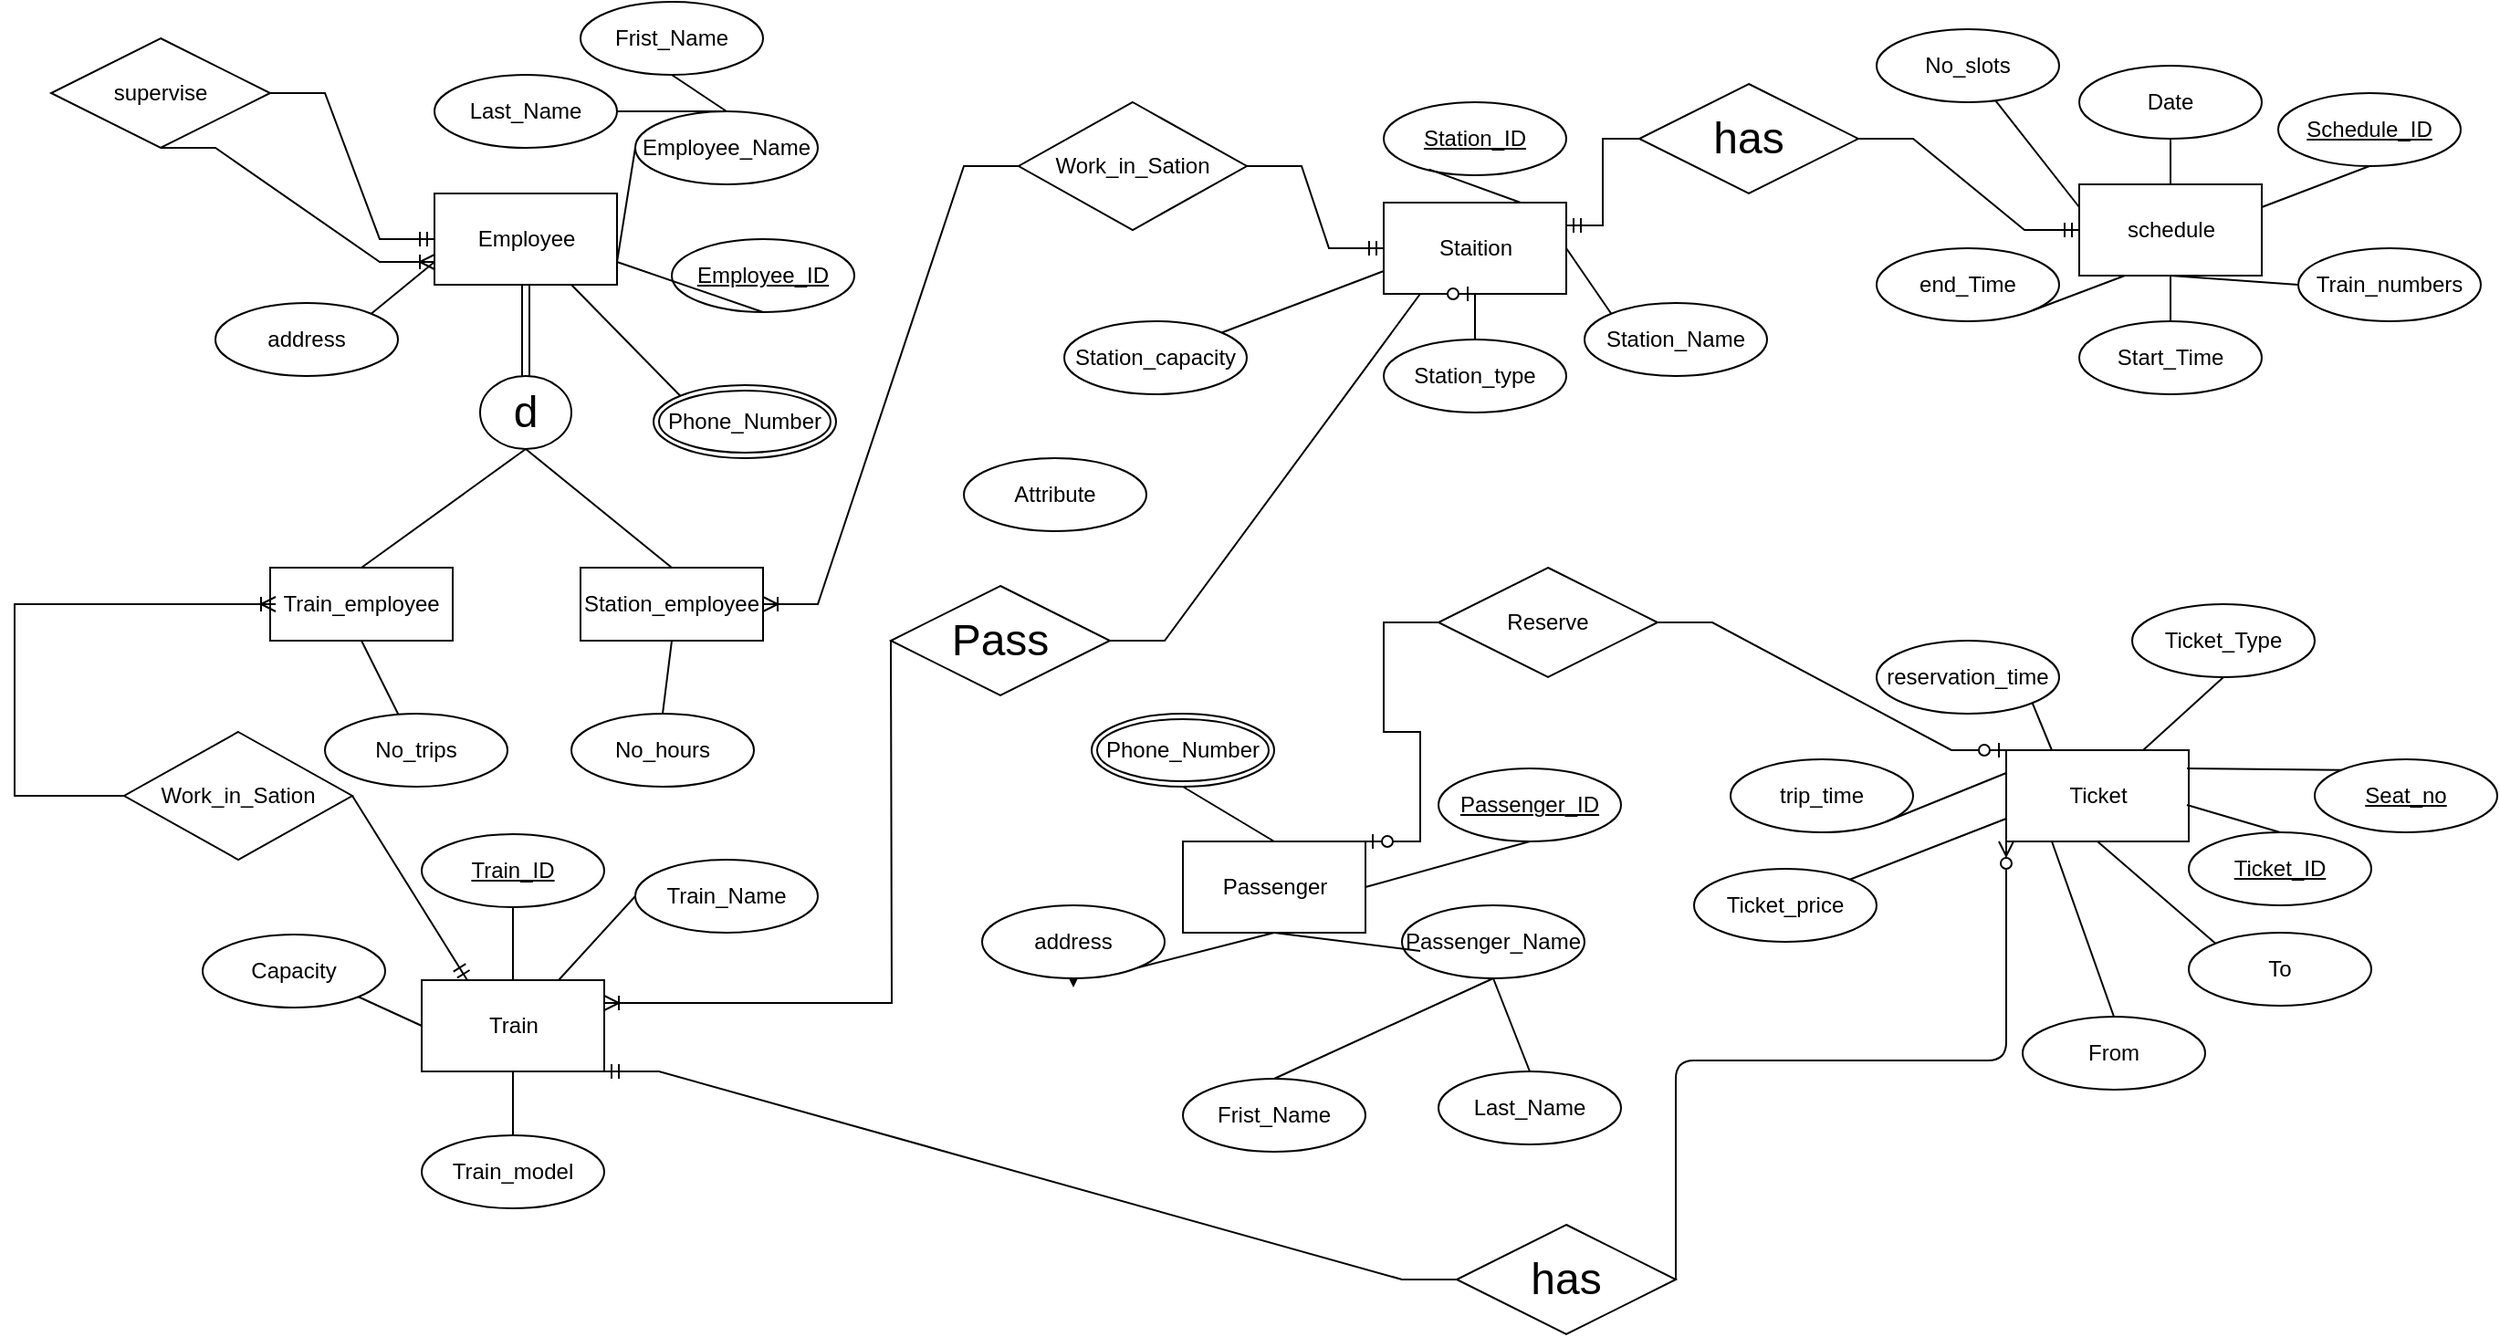 <mxfile version="20.7.4" type="device"><diagram id="R2lEEEUBdFMjLlhIrx00" name="Page-1"><mxGraphModel dx="2135" dy="684" grid="1" gridSize="10" guides="1" tooltips="1" connect="1" arrows="1" fold="1" page="1" pageScale="1" pageWidth="900" pageHeight="1600" math="0" shadow="0" extFonts="Permanent Marker^https://fonts.googleapis.com/css?family=Permanent+Marker"><root><mxCell id="0"/><mxCell id="1" parent="0"/><mxCell id="y26DEYR2y7Iw1tQtxi36-3" value="Passenger" style="html=1;dashed=0;whitespace=wrap;" parent="1" vertex="1"><mxGeometry x="590" y="470" width="100" height="50" as="geometry"/></mxCell><mxCell id="y26DEYR2y7Iw1tQtxi36-13" value="&lt;span style=&quot;&quot;&gt;Passenger&lt;/span&gt;_ID" style="ellipse;whiteSpace=wrap;html=1;align=center;fontStyle=4;" parent="1" vertex="1"><mxGeometry x="730" y="430" width="100" height="40" as="geometry"/></mxCell><mxCell id="y26DEYR2y7Iw1tQtxi36-34" value="Last_Name" style="ellipse;whiteSpace=wrap;html=1;align=center;" parent="1" vertex="1"><mxGeometry x="730" y="596" width="100" height="40" as="geometry"/></mxCell><mxCell id="y26DEYR2y7Iw1tQtxi36-35" value="Frist_Name" style="ellipse;whiteSpace=wrap;html=1;align=center;" parent="1" vertex="1"><mxGeometry x="590" y="600" width="100" height="40" as="geometry"/></mxCell><mxCell id="y26DEYR2y7Iw1tQtxi36-211" style="edgeStyle=none;rounded=0;orthogonalLoop=1;jettySize=auto;html=1;fontSize=24;elbow=vertical;" parent="1" source="y26DEYR2y7Iw1tQtxi36-36" edge="1"><mxGeometry relative="1" as="geometry"><mxPoint x="530" y="550" as="targetPoint"/></mxGeometry></mxCell><mxCell id="y26DEYR2y7Iw1tQtxi36-36" value="address" style="ellipse;whiteSpace=wrap;html=1;align=center;" parent="1" vertex="1"><mxGeometry x="480" y="505" width="100" height="40" as="geometry"/></mxCell><mxCell id="y26DEYR2y7Iw1tQtxi36-37" value="&lt;span style=&quot;&quot;&gt;Passenger&lt;/span&gt;_Name" style="ellipse;whiteSpace=wrap;html=1;align=center;" parent="1" vertex="1"><mxGeometry x="710" y="505" width="100" height="40" as="geometry"/></mxCell><mxCell id="y26DEYR2y7Iw1tQtxi36-42" value="Phone_Number" style="ellipse;shape=doubleEllipse;margin=3;whiteSpace=wrap;html=1;align=center;" parent="1" vertex="1"><mxGeometry x="540" y="400" width="100" height="40" as="geometry"/></mxCell><mxCell id="y26DEYR2y7Iw1tQtxi36-43" value="Staition" style="html=1;dashed=0;whitespace=wrap;" parent="1" vertex="1"><mxGeometry x="700" y="120" width="100" height="50" as="geometry"/></mxCell><mxCell id="y26DEYR2y7Iw1tQtxi36-44" value="Station_ID" style="ellipse;whiteSpace=wrap;html=1;align=center;fontStyle=4;" parent="1" vertex="1"><mxGeometry x="700" y="65" width="100" height="40" as="geometry"/></mxCell><mxCell id="y26DEYR2y7Iw1tQtxi36-46" value="Station_type" style="ellipse;whiteSpace=wrap;html=1;align=center;" parent="1" vertex="1"><mxGeometry x="700" y="195" width="100" height="40" as="geometry"/></mxCell><mxCell id="y26DEYR2y7Iw1tQtxi36-47" value="Station_capacity" style="ellipse;whiteSpace=wrap;html=1;align=center;" parent="1" vertex="1"><mxGeometry x="525" y="185" width="100" height="40" as="geometry"/></mxCell><mxCell id="y26DEYR2y7Iw1tQtxi36-48" value="Station_Name" style="ellipse;whiteSpace=wrap;html=1;align=center;" parent="1" vertex="1"><mxGeometry x="810" y="175" width="100" height="40" as="geometry"/></mxCell><mxCell id="y26DEYR2y7Iw1tQtxi36-185" style="edgeStyle=orthogonalEdgeStyle;shape=link;curved=1;rounded=0;orthogonalLoop=1;jettySize=auto;html=1;exitX=0.5;exitY=1;exitDx=0;exitDy=0;fontSize=24;" parent="1" source="y26DEYR2y7Iw1tQtxi36-58" target="y26DEYR2y7Iw1tQtxi36-167" edge="1"><mxGeometry relative="1" as="geometry"/></mxCell><mxCell id="y26DEYR2y7Iw1tQtxi36-58" value="Employee" style="html=1;dashed=0;whitespace=wrap;" parent="1" vertex="1"><mxGeometry x="180" y="115" width="100" height="50" as="geometry"/></mxCell><mxCell id="y26DEYR2y7Iw1tQtxi36-59" value="&lt;span style=&quot;&quot;&gt;Employee&lt;/span&gt;_ID" style="ellipse;whiteSpace=wrap;html=1;align=center;fontStyle=4;" parent="1" vertex="1"><mxGeometry x="310" y="140" width="100" height="40" as="geometry"/></mxCell><mxCell id="y26DEYR2y7Iw1tQtxi36-60" value="Last_Name" style="ellipse;whiteSpace=wrap;html=1;align=center;" parent="1" vertex="1"><mxGeometry x="180" y="50" width="100" height="40" as="geometry"/></mxCell><mxCell id="y26DEYR2y7Iw1tQtxi36-61" value="Frist_Name" style="ellipse;whiteSpace=wrap;html=1;align=center;" parent="1" vertex="1"><mxGeometry x="260" y="10" width="100" height="40" as="geometry"/></mxCell><mxCell id="y26DEYR2y7Iw1tQtxi36-62" value="address" style="ellipse;whiteSpace=wrap;html=1;align=center;" parent="1" vertex="1"><mxGeometry x="60" y="175" width="100" height="40" as="geometry"/></mxCell><mxCell id="y26DEYR2y7Iw1tQtxi36-63" value="&lt;span style=&quot;&quot;&gt;Employee&lt;/span&gt;_Name" style="ellipse;whiteSpace=wrap;html=1;align=center;" parent="1" vertex="1"><mxGeometry x="290" y="70" width="100" height="40" as="geometry"/></mxCell><mxCell id="y26DEYR2y7Iw1tQtxi36-64" value="Phone_Number" style="ellipse;shape=doubleEllipse;margin=3;whiteSpace=wrap;html=1;align=center;" parent="1" vertex="1"><mxGeometry x="300" y="220" width="100" height="40" as="geometry"/></mxCell><mxCell id="y26DEYR2y7Iw1tQtxi36-66" value="Train" style="html=1;dashed=0;whitespace=wrap;" parent="1" vertex="1"><mxGeometry x="173" y="546" width="100" height="50" as="geometry"/></mxCell><mxCell id="y26DEYR2y7Iw1tQtxi36-67" value="&lt;span style=&quot;&quot;&gt;Train&lt;/span&gt;_ID" style="ellipse;whiteSpace=wrap;html=1;align=center;fontStyle=4;" parent="1" vertex="1"><mxGeometry x="173" y="466" width="100" height="40" as="geometry"/></mxCell><mxCell id="y26DEYR2y7Iw1tQtxi36-69" value="&lt;span style=&quot;&quot;&gt;Train_model&lt;/span&gt;" style="ellipse;whiteSpace=wrap;html=1;align=center;" parent="1" vertex="1"><mxGeometry x="173" y="631" width="100" height="40" as="geometry"/></mxCell><mxCell id="y26DEYR2y7Iw1tQtxi36-70" value="Capacity" style="ellipse;whiteSpace=wrap;html=1;align=center;" parent="1" vertex="1"><mxGeometry x="53" y="521" width="100" height="40" as="geometry"/></mxCell><mxCell id="y26DEYR2y7Iw1tQtxi36-71" value="&lt;span style=&quot;&quot;&gt;Train&lt;/span&gt;_Name" style="ellipse;whiteSpace=wrap;html=1;align=center;" parent="1" vertex="1"><mxGeometry x="290" y="480" width="100" height="40" as="geometry"/></mxCell><mxCell id="y26DEYR2y7Iw1tQtxi36-80" value="schedule" style="html=1;dashed=0;whitespace=wrap;" parent="1" vertex="1"><mxGeometry x="1081" y="110" width="100" height="50" as="geometry"/></mxCell><mxCell id="y26DEYR2y7Iw1tQtxi36-81" value="Schedule_ID" style="ellipse;whiteSpace=wrap;html=1;align=center;fontStyle=4;" parent="1" vertex="1"><mxGeometry x="1190" y="60" width="100" height="40" as="geometry"/></mxCell><mxCell id="y26DEYR2y7Iw1tQtxi36-82" value="No_slots" style="ellipse;whiteSpace=wrap;html=1;align=center;" parent="1" vertex="1"><mxGeometry x="970" y="25" width="100" height="40" as="geometry"/></mxCell><mxCell id="y26DEYR2y7Iw1tQtxi36-83" value="Start_Time" style="ellipse;whiteSpace=wrap;html=1;align=center;" parent="1" vertex="1"><mxGeometry x="1081" y="185" width="100" height="40" as="geometry"/></mxCell><mxCell id="y26DEYR2y7Iw1tQtxi36-84" value="end_Time" style="ellipse;whiteSpace=wrap;html=1;align=center;" parent="1" vertex="1"><mxGeometry x="970" y="145" width="100" height="40" as="geometry"/></mxCell><mxCell id="y26DEYR2y7Iw1tQtxi36-85" value="Train_numbers" style="ellipse;whiteSpace=wrap;html=1;align=center;" parent="1" vertex="1"><mxGeometry x="1201" y="145" width="100" height="40" as="geometry"/></mxCell><mxCell id="y26DEYR2y7Iw1tQtxi36-88" value="Date" style="ellipse;whiteSpace=wrap;html=1;align=center;" parent="1" vertex="1"><mxGeometry x="1081" y="45" width="100" height="40" as="geometry"/></mxCell><mxCell id="y26DEYR2y7Iw1tQtxi36-89" value="Ticket" style="html=1;dashed=0;whitespace=wrap;" parent="1" vertex="1"><mxGeometry x="1041" y="420" width="100" height="50" as="geometry"/></mxCell><mxCell id="y26DEYR2y7Iw1tQtxi36-90" value="&lt;span style=&quot;&quot;&gt;Ticket&lt;/span&gt;_ID" style="ellipse;whiteSpace=wrap;html=1;align=center;fontStyle=4;" parent="1" vertex="1"><mxGeometry x="1141" y="465" width="100" height="40" as="geometry"/></mxCell><mxCell id="y26DEYR2y7Iw1tQtxi36-91" value="&lt;span style=&quot;&quot;&gt;reservation_time&lt;/span&gt;" style="ellipse;whiteSpace=wrap;html=1;align=center;" parent="1" vertex="1"><mxGeometry x="970" y="360" width="100" height="40" as="geometry"/></mxCell><mxCell id="y26DEYR2y7Iw1tQtxi36-92" value="&lt;span style=&quot;&quot;&gt;From&lt;/span&gt;" style="ellipse;whiteSpace=wrap;html=1;align=center;" parent="1" vertex="1"><mxGeometry x="1050" y="566" width="100" height="40" as="geometry"/></mxCell><mxCell id="y26DEYR2y7Iw1tQtxi36-93" value="&lt;span style=&quot;&quot;&gt;Ticket_price&lt;/span&gt;" style="ellipse;whiteSpace=wrap;html=1;align=center;" parent="1" vertex="1"><mxGeometry x="870" y="485" width="100" height="40" as="geometry"/></mxCell><mxCell id="y26DEYR2y7Iw1tQtxi36-94" value="To" style="ellipse;whiteSpace=wrap;html=1;align=center;" parent="1" vertex="1"><mxGeometry x="1141" y="520" width="100" height="40" as="geometry"/></mxCell><mxCell id="y26DEYR2y7Iw1tQtxi36-95" value="&lt;span style=&quot;&quot;&gt;Ticket_Type&lt;/span&gt;" style="ellipse;whiteSpace=wrap;html=1;align=center;" parent="1" vertex="1"><mxGeometry x="1110" y="340" width="100" height="40" as="geometry"/></mxCell><mxCell id="y26DEYR2y7Iw1tQtxi36-97" value="Reserve" style="shape=rhombus;perimeter=rhombusPerimeter;whiteSpace=wrap;html=1;align=center;" parent="1" vertex="1"><mxGeometry x="730" y="320" width="120" height="60" as="geometry"/></mxCell><mxCell id="y26DEYR2y7Iw1tQtxi36-98" value="Work_in_Sation" style="shape=rhombus;perimeter=rhombusPerimeter;whiteSpace=wrap;html=1;align=center;" parent="1" vertex="1"><mxGeometry x="500" y="65" width="125" height="70" as="geometry"/></mxCell><mxCell id="y26DEYR2y7Iw1tQtxi36-100" value="Station_employee" style="whiteSpace=wrap;html=1;align=center;" parent="1" vertex="1"><mxGeometry x="260" y="320" width="100" height="40" as="geometry"/></mxCell><mxCell id="y26DEYR2y7Iw1tQtxi36-102" value="Train_employee" style="whiteSpace=wrap;html=1;align=center;" parent="1" vertex="1"><mxGeometry x="90" y="320" width="100" height="40" as="geometry"/></mxCell><mxCell id="y26DEYR2y7Iw1tQtxi36-104" value="supervise" style="shape=rhombus;perimeter=rhombusPerimeter;whiteSpace=wrap;html=1;align=center;" parent="1" vertex="1"><mxGeometry x="-30" y="30" width="120" height="60" as="geometry"/></mxCell><mxCell id="y26DEYR2y7Iw1tQtxi36-105" value="Seat_no" style="ellipse;whiteSpace=wrap;html=1;align=center;fontStyle=4;" parent="1" vertex="1"><mxGeometry x="1210" y="425" width="100" height="40" as="geometry"/></mxCell><mxCell id="y26DEYR2y7Iw1tQtxi36-107" value="trip_time" style="ellipse;whiteSpace=wrap;html=1;align=center;" parent="1" vertex="1"><mxGeometry x="890" y="425" width="100" height="40" as="geometry"/></mxCell><mxCell id="y26DEYR2y7Iw1tQtxi36-118" value="" style="endArrow=none;html=1;rounded=0;exitX=0.5;exitY=1;exitDx=0;exitDy=0;entryX=0.5;entryY=0;entryDx=0;entryDy=0;" parent="1" source="y26DEYR2y7Iw1tQtxi36-67" target="y26DEYR2y7Iw1tQtxi36-66" edge="1"><mxGeometry relative="1" as="geometry"><mxPoint x="563" y="801" as="sourcePoint"/><mxPoint x="723" y="801" as="targetPoint"/></mxGeometry></mxCell><mxCell id="y26DEYR2y7Iw1tQtxi36-126" value="" style="endArrow=none;html=1;rounded=0;entryX=0.5;entryY=0;entryDx=0;entryDy=0;exitX=0.5;exitY=1;exitDx=0;exitDy=0;" parent="1" source="y26DEYR2y7Iw1tQtxi36-66" target="y26DEYR2y7Iw1tQtxi36-69" edge="1"><mxGeometry relative="1" as="geometry"><mxPoint x="563" y="801" as="sourcePoint"/><mxPoint x="723" y="801" as="targetPoint"/></mxGeometry></mxCell><mxCell id="y26DEYR2y7Iw1tQtxi36-127" value="" style="endArrow=none;html=1;rounded=0;exitX=0;exitY=0.5;exitDx=0;exitDy=0;entryX=0.75;entryY=0;entryDx=0;entryDy=0;" parent="1" source="y26DEYR2y7Iw1tQtxi36-71" target="y26DEYR2y7Iw1tQtxi36-66" edge="1"><mxGeometry relative="1" as="geometry"><mxPoint x="563" y="801" as="sourcePoint"/><mxPoint x="723" y="801" as="targetPoint"/></mxGeometry></mxCell><mxCell id="y26DEYR2y7Iw1tQtxi36-128" value="" style="endArrow=none;html=1;rounded=0;entryX=0;entryY=0.5;entryDx=0;entryDy=0;exitX=0.5;exitY=1;exitDx=0;exitDy=0;" parent="1" source="y26DEYR2y7Iw1tQtxi36-80" target="y26DEYR2y7Iw1tQtxi36-85" edge="1"><mxGeometry relative="1" as="geometry"><mxPoint x="520" y="380" as="sourcePoint"/><mxPoint x="680" y="380" as="targetPoint"/></mxGeometry></mxCell><mxCell id="y26DEYR2y7Iw1tQtxi36-129" value="" style="endArrow=none;html=1;rounded=0;entryX=0.5;entryY=1;entryDx=0;entryDy=0;exitX=0.75;exitY=0;exitDx=0;exitDy=0;" parent="1" source="y26DEYR2y7Iw1tQtxi36-89" target="y26DEYR2y7Iw1tQtxi36-95" edge="1"><mxGeometry relative="1" as="geometry"><mxPoint x="490" y="230" as="sourcePoint"/><mxPoint x="650" y="230" as="targetPoint"/></mxGeometry></mxCell><mxCell id="y26DEYR2y7Iw1tQtxi36-130" value="" style="endArrow=none;html=1;rounded=0;entryX=0;entryY=0;entryDx=0;entryDy=0;" parent="1" target="y26DEYR2y7Iw1tQtxi36-105" edge="1"><mxGeometry relative="1" as="geometry"><mxPoint x="1140" y="430" as="sourcePoint"/><mxPoint x="1214.645" y="444.142" as="targetPoint"/></mxGeometry></mxCell><mxCell id="y26DEYR2y7Iw1tQtxi36-131" value="" style="endArrow=none;html=1;rounded=0;entryX=0.25;entryY=0;entryDx=0;entryDy=0;exitX=1;exitY=1;exitDx=0;exitDy=0;" parent="1" source="y26DEYR2y7Iw1tQtxi36-91" target="y26DEYR2y7Iw1tQtxi36-89" edge="1"><mxGeometry relative="1" as="geometry"><mxPoint x="490" y="230" as="sourcePoint"/><mxPoint x="650" y="230" as="targetPoint"/></mxGeometry></mxCell><mxCell id="y26DEYR2y7Iw1tQtxi36-132" value="" style="endArrow=none;html=1;rounded=0;entryX=0;entryY=0.25;entryDx=0;entryDy=0;exitX=1;exitY=1;exitDx=0;exitDy=0;" parent="1" source="y26DEYR2y7Iw1tQtxi36-107" target="y26DEYR2y7Iw1tQtxi36-89" edge="1"><mxGeometry relative="1" as="geometry"><mxPoint x="490" y="230" as="sourcePoint"/><mxPoint x="650" y="230" as="targetPoint"/></mxGeometry></mxCell><mxCell id="y26DEYR2y7Iw1tQtxi36-133" value="" style="endArrow=none;html=1;rounded=0;entryX=1;entryY=0;entryDx=0;entryDy=0;exitX=0;exitY=0.75;exitDx=0;exitDy=0;" parent="1" source="y26DEYR2y7Iw1tQtxi36-89" target="y26DEYR2y7Iw1tQtxi36-93" edge="1"><mxGeometry relative="1" as="geometry"><mxPoint x="490" y="230" as="sourcePoint"/><mxPoint x="650" y="230" as="targetPoint"/></mxGeometry></mxCell><mxCell id="y26DEYR2y7Iw1tQtxi36-134" value="" style="endArrow=none;html=1;rounded=0;entryX=0.5;entryY=0;entryDx=0;entryDy=0;exitX=0.25;exitY=1;exitDx=0;exitDy=0;" parent="1" source="y26DEYR2y7Iw1tQtxi36-89" target="y26DEYR2y7Iw1tQtxi36-92" edge="1"><mxGeometry relative="1" as="geometry"><mxPoint x="490" y="230" as="sourcePoint"/><mxPoint x="650" y="230" as="targetPoint"/></mxGeometry></mxCell><mxCell id="y26DEYR2y7Iw1tQtxi36-135" value="" style="endArrow=none;html=1;rounded=0;entryX=0.5;entryY=0;entryDx=0;entryDy=0;" parent="1" target="y26DEYR2y7Iw1tQtxi36-90" edge="1"><mxGeometry relative="1" as="geometry"><mxPoint x="1140" y="450" as="sourcePoint"/><mxPoint x="650" y="230" as="targetPoint"/></mxGeometry></mxCell><mxCell id="y26DEYR2y7Iw1tQtxi36-136" value="" style="endArrow=none;html=1;rounded=0;entryX=0;entryY=0;entryDx=0;entryDy=0;exitX=0.5;exitY=1;exitDx=0;exitDy=0;" parent="1" source="y26DEYR2y7Iw1tQtxi36-89" target="y26DEYR2y7Iw1tQtxi36-94" edge="1"><mxGeometry relative="1" as="geometry"><mxPoint x="490" y="230" as="sourcePoint"/><mxPoint x="650" y="230" as="targetPoint"/></mxGeometry></mxCell><mxCell id="y26DEYR2y7Iw1tQtxi36-137" value="" style="endArrow=none;html=1;rounded=0;entryX=0.5;entryY=0;entryDx=0;entryDy=0;exitX=0.5;exitY=1;exitDx=0;exitDy=0;" parent="1" source="y26DEYR2y7Iw1tQtxi36-37" edge="1"><mxGeometry relative="1" as="geometry"><mxPoint x="640" y="570" as="sourcePoint"/><mxPoint x="640" y="600" as="targetPoint"/></mxGeometry></mxCell><mxCell id="y26DEYR2y7Iw1tQtxi36-138" value="" style="endArrow=none;html=1;rounded=0;entryX=1;entryY=1;entryDx=0;entryDy=0;exitX=0.5;exitY=1;exitDx=0;exitDy=0;" parent="1" source="y26DEYR2y7Iw1tQtxi36-3" target="y26DEYR2y7Iw1tQtxi36-36" edge="1"><mxGeometry relative="1" as="geometry"><mxPoint x="490" y="230" as="sourcePoint"/><mxPoint x="650" y="230" as="targetPoint"/></mxGeometry></mxCell><mxCell id="y26DEYR2y7Iw1tQtxi36-140" value="" style="endArrow=none;html=1;rounded=0;exitX=0.5;exitY=1;exitDx=0;exitDy=0;" parent="1" source="y26DEYR2y7Iw1tQtxi36-3" edge="1"><mxGeometry relative="1" as="geometry"><mxPoint x="490" y="230" as="sourcePoint"/><mxPoint x="720" y="530" as="targetPoint"/></mxGeometry></mxCell><mxCell id="y26DEYR2y7Iw1tQtxi36-141" value="" style="endArrow=none;html=1;rounded=0;entryX=0.5;entryY=1;entryDx=0;entryDy=0;exitX=1;exitY=0.5;exitDx=0;exitDy=0;" parent="1" source="y26DEYR2y7Iw1tQtxi36-3" target="y26DEYR2y7Iw1tQtxi36-13" edge="1"><mxGeometry relative="1" as="geometry"><mxPoint x="540" y="300" as="sourcePoint"/><mxPoint x="650" y="230" as="targetPoint"/></mxGeometry></mxCell><mxCell id="y26DEYR2y7Iw1tQtxi36-142" value="" style="endArrow=none;html=1;rounded=0;exitX=0.5;exitY=1;exitDx=0;exitDy=0;entryX=0.5;entryY=0;entryDx=0;entryDy=0;" parent="1" source="y26DEYR2y7Iw1tQtxi36-37" target="y26DEYR2y7Iw1tQtxi36-34" edge="1"><mxGeometry relative="1" as="geometry"><mxPoint x="490" y="230" as="sourcePoint"/><mxPoint x="650" y="230" as="targetPoint"/></mxGeometry></mxCell><mxCell id="y26DEYR2y7Iw1tQtxi36-143" value="" style="endArrow=none;html=1;rounded=0;entryX=0.5;entryY=0;entryDx=0;entryDy=0;exitX=0.5;exitY=1;exitDx=0;exitDy=0;" parent="1" source="y26DEYR2y7Iw1tQtxi36-42" target="y26DEYR2y7Iw1tQtxi36-3" edge="1"><mxGeometry relative="1" as="geometry"><mxPoint x="490" y="230" as="sourcePoint"/><mxPoint x="650" y="230" as="targetPoint"/></mxGeometry></mxCell><mxCell id="y26DEYR2y7Iw1tQtxi36-145" value="" style="endArrow=none;html=1;rounded=0;entryX=1;entryY=0;entryDx=0;entryDy=0;exitX=0;exitY=0.75;exitDx=0;exitDy=0;" parent="1" source="y26DEYR2y7Iw1tQtxi36-58" target="y26DEYR2y7Iw1tQtxi36-62" edge="1"><mxGeometry relative="1" as="geometry"><mxPoint x="550" y="-100" as="sourcePoint"/><mxPoint x="710" y="-100" as="targetPoint"/></mxGeometry></mxCell><mxCell id="y26DEYR2y7Iw1tQtxi36-147" value="" style="endArrow=none;html=1;rounded=0;entryX=0;entryY=0;entryDx=0;entryDy=0;exitX=0.75;exitY=1;exitDx=0;exitDy=0;" parent="1" source="y26DEYR2y7Iw1tQtxi36-58" target="y26DEYR2y7Iw1tQtxi36-64" edge="1"><mxGeometry relative="1" as="geometry"><mxPoint x="550" y="-100" as="sourcePoint"/><mxPoint x="710" y="-100" as="targetPoint"/></mxGeometry></mxCell><mxCell id="y26DEYR2y7Iw1tQtxi36-148" value="" style="endArrow=none;html=1;rounded=0;exitX=0;exitY=0.5;exitDx=0;exitDy=0;entryX=1;entryY=0.75;entryDx=0;entryDy=0;" parent="1" source="y26DEYR2y7Iw1tQtxi36-63" target="y26DEYR2y7Iw1tQtxi36-58" edge="1"><mxGeometry relative="1" as="geometry"><mxPoint x="550" y="-100" as="sourcePoint"/><mxPoint x="710" y="-100" as="targetPoint"/></mxGeometry></mxCell><mxCell id="y26DEYR2y7Iw1tQtxi36-149" value="" style="endArrow=none;html=1;rounded=0;exitX=1;exitY=0.75;exitDx=0;exitDy=0;entryX=0.5;entryY=1;entryDx=0;entryDy=0;" parent="1" source="y26DEYR2y7Iw1tQtxi36-58" target="y26DEYR2y7Iw1tQtxi36-59" edge="1"><mxGeometry relative="1" as="geometry"><mxPoint x="550" y="-100" as="sourcePoint"/><mxPoint x="710" y="-100" as="targetPoint"/></mxGeometry></mxCell><mxCell id="y26DEYR2y7Iw1tQtxi36-150" value="" style="endArrow=none;html=1;rounded=0;exitX=1;exitY=1;exitDx=0;exitDy=0;entryX=0;entryY=0.5;entryDx=0;entryDy=0;" parent="1" source="y26DEYR2y7Iw1tQtxi36-70" target="y26DEYR2y7Iw1tQtxi36-66" edge="1"><mxGeometry relative="1" as="geometry"><mxPoint x="563" y="801" as="sourcePoint"/><mxPoint x="403" y="621" as="targetPoint"/></mxGeometry></mxCell><mxCell id="y26DEYR2y7Iw1tQtxi36-155" value="" style="endArrow=none;html=1;rounded=0;" parent="1" source="y26DEYR2y7Iw1tQtxi36-80" target="y26DEYR2y7Iw1tQtxi36-88" edge="1"><mxGeometry relative="1" as="geometry"><mxPoint x="520" y="430" as="sourcePoint"/><mxPoint x="680" y="430" as="targetPoint"/></mxGeometry></mxCell><mxCell id="y26DEYR2y7Iw1tQtxi36-156" value="" style="endArrow=none;html=1;rounded=0;entryX=0;entryY=0.25;entryDx=0;entryDy=0;" parent="1" source="y26DEYR2y7Iw1tQtxi36-82" target="y26DEYR2y7Iw1tQtxi36-80" edge="1"><mxGeometry relative="1" as="geometry"><mxPoint x="520" y="430" as="sourcePoint"/><mxPoint x="680" y="430" as="targetPoint"/></mxGeometry></mxCell><mxCell id="y26DEYR2y7Iw1tQtxi36-157" value="" style="endArrow=none;html=1;rounded=0;entryX=0.25;entryY=1;entryDx=0;entryDy=0;exitX=1;exitY=1;exitDx=0;exitDy=0;" parent="1" source="y26DEYR2y7Iw1tQtxi36-84" target="y26DEYR2y7Iw1tQtxi36-80" edge="1"><mxGeometry relative="1" as="geometry"><mxPoint x="520" y="430" as="sourcePoint"/><mxPoint x="1110" y="170" as="targetPoint"/></mxGeometry></mxCell><mxCell id="y26DEYR2y7Iw1tQtxi36-161" value="" style="endArrow=none;html=1;rounded=0;entryX=0.5;entryY=1;entryDx=0;entryDy=0;exitX=1;exitY=0.25;exitDx=0;exitDy=0;" parent="1" source="y26DEYR2y7Iw1tQtxi36-80" target="y26DEYR2y7Iw1tQtxi36-81" edge="1"><mxGeometry relative="1" as="geometry"><mxPoint x="520" y="430" as="sourcePoint"/><mxPoint x="680" y="430" as="targetPoint"/></mxGeometry></mxCell><mxCell id="y26DEYR2y7Iw1tQtxi36-162" value="" style="endArrow=none;html=1;rounded=0;exitX=0;exitY=0.75;exitDx=0;exitDy=0;" parent="1" source="y26DEYR2y7Iw1tQtxi36-43" target="y26DEYR2y7Iw1tQtxi36-47" edge="1"><mxGeometry relative="1" as="geometry"><mxPoint x="600" y="455" as="sourcePoint"/><mxPoint x="760" y="455" as="targetPoint"/></mxGeometry></mxCell><mxCell id="y26DEYR2y7Iw1tQtxi36-163" value="" style="endArrow=none;html=1;rounded=0;entryX=0.5;entryY=0;entryDx=0;entryDy=0;exitX=0.5;exitY=1;exitDx=0;exitDy=0;" parent="1" source="y26DEYR2y7Iw1tQtxi36-43" target="y26DEYR2y7Iw1tQtxi36-46" edge="1"><mxGeometry relative="1" as="geometry"><mxPoint x="600" y="455" as="sourcePoint"/><mxPoint x="760" y="455" as="targetPoint"/></mxGeometry></mxCell><mxCell id="y26DEYR2y7Iw1tQtxi36-164" value="" style="endArrow=none;html=1;rounded=0;entryX=0;entryY=0;entryDx=0;entryDy=0;exitX=1;exitY=0.5;exitDx=0;exitDy=0;" parent="1" source="y26DEYR2y7Iw1tQtxi36-43" target="y26DEYR2y7Iw1tQtxi36-48" edge="1"><mxGeometry relative="1" as="geometry"><mxPoint x="600" y="455" as="sourcePoint"/><mxPoint x="760" y="455" as="targetPoint"/></mxGeometry></mxCell><mxCell id="y26DEYR2y7Iw1tQtxi36-165" value="" style="endArrow=none;html=1;rounded=0;entryX=0.249;entryY=0.921;entryDx=0;entryDy=0;entryPerimeter=0;exitX=0.75;exitY=0;exitDx=0;exitDy=0;" parent="1" source="y26DEYR2y7Iw1tQtxi36-43" target="y26DEYR2y7Iw1tQtxi36-44" edge="1"><mxGeometry relative="1" as="geometry"><mxPoint x="600" y="455" as="sourcePoint"/><mxPoint x="760" y="455" as="targetPoint"/></mxGeometry></mxCell><mxCell id="y26DEYR2y7Iw1tQtxi36-167" value="&lt;font style=&quot;font-size: 24px;&quot;&gt;d&lt;/font&gt;" style="ellipse;whiteSpace=wrap;html=1;" parent="1" vertex="1"><mxGeometry x="205" y="215" width="50" height="40" as="geometry"/></mxCell><mxCell id="y26DEYR2y7Iw1tQtxi36-169" value="" style="endArrow=none;html=1;rounded=0;fontSize=24;entryX=0.5;entryY=0;entryDx=0;entryDy=0;exitX=0.5;exitY=1;exitDx=0;exitDy=0;" parent="1" source="y26DEYR2y7Iw1tQtxi36-167" target="y26DEYR2y7Iw1tQtxi36-100" edge="1"><mxGeometry relative="1" as="geometry"><mxPoint x="550" y="50" as="sourcePoint"/><mxPoint x="710" y="50" as="targetPoint"/></mxGeometry></mxCell><mxCell id="y26DEYR2y7Iw1tQtxi36-170" value="" style="endArrow=none;html=1;rounded=0;fontSize=24;entryX=0.5;entryY=0;entryDx=0;entryDy=0;exitX=0.5;exitY=1;exitDx=0;exitDy=0;" parent="1" source="y26DEYR2y7Iw1tQtxi36-167" target="y26DEYR2y7Iw1tQtxi36-102" edge="1"><mxGeometry relative="1" as="geometry"><mxPoint x="560.0" y="60" as="sourcePoint"/><mxPoint x="300" y="330" as="targetPoint"/></mxGeometry></mxCell><mxCell id="y26DEYR2y7Iw1tQtxi36-195" value="" style="endArrow=none;html=1;rounded=0;fontSize=24;exitX=0.5;exitY=1;exitDx=0;exitDy=0;" parent="1" source="y26DEYR2y7Iw1tQtxi36-61" edge="1"><mxGeometry relative="1" as="geometry"><mxPoint x="510" y="340" as="sourcePoint"/><mxPoint x="340" y="70" as="targetPoint"/></mxGeometry></mxCell><mxCell id="y26DEYR2y7Iw1tQtxi36-196" value="" style="endArrow=none;html=1;rounded=0;fontSize=24;exitX=0.5;exitY=0;exitDx=0;exitDy=0;entryX=1;entryY=0.5;entryDx=0;entryDy=0;" parent="1" source="y26DEYR2y7Iw1tQtxi36-63" target="y26DEYR2y7Iw1tQtxi36-60" edge="1"><mxGeometry relative="1" as="geometry"><mxPoint x="470" y="200" as="sourcePoint"/><mxPoint x="380" y="290" as="targetPoint"/></mxGeometry></mxCell><mxCell id="y26DEYR2y7Iw1tQtxi36-200" value="" style="edgeStyle=entityRelationEdgeStyle;fontSize=12;html=1;endArrow=ERoneToMany;startArrow=none;rounded=0;entryX=0;entryY=0.75;entryDx=0;entryDy=0;exitX=0.5;exitY=1;exitDx=0;exitDy=0;startFill=0;" parent="1" source="y26DEYR2y7Iw1tQtxi36-104" target="y26DEYR2y7Iw1tQtxi36-58" edge="1"><mxGeometry width="100" height="100" relative="1" as="geometry"><mxPoint x="-40" y="130" as="sourcePoint"/><mxPoint x="640" y="400" as="targetPoint"/></mxGeometry></mxCell><mxCell id="y26DEYR2y7Iw1tQtxi36-201" value="" style="edgeStyle=entityRelationEdgeStyle;fontSize=12;html=1;endArrow=none;startArrow=ERmandOne;rounded=0;exitX=0;exitY=0.5;exitDx=0;exitDy=0;endFill=0;" parent="1" source="y26DEYR2y7Iw1tQtxi36-58" target="y26DEYR2y7Iw1tQtxi36-104" edge="1"><mxGeometry x="-0.288" y="33" width="100" height="100" relative="1" as="geometry"><mxPoint x="40" y="237.5" as="sourcePoint"/><mxPoint x="150" y="310.0" as="targetPoint"/><mxPoint as="offset"/></mxGeometry></mxCell><mxCell id="y26DEYR2y7Iw1tQtxi36-202" value="" style="edgeStyle=entityRelationEdgeStyle;fontSize=12;html=1;endArrow=ERoneToMany;startArrow=none;rounded=0;exitX=0;exitY=0.5;exitDx=0;exitDy=0;entryX=1;entryY=0.5;entryDx=0;entryDy=0;startFill=0;" parent="1" source="y26DEYR2y7Iw1tQtxi36-98" target="y26DEYR2y7Iw1tQtxi36-100" edge="1"><mxGeometry x="-0.288" y="33" width="100" height="100" relative="1" as="geometry"><mxPoint x="510" y="470.0" as="sourcePoint"/><mxPoint x="460" y="380" as="targetPoint"/><mxPoint as="offset"/></mxGeometry></mxCell><mxCell id="y26DEYR2y7Iw1tQtxi36-203" value="" style="edgeStyle=entityRelationEdgeStyle;fontSize=12;html=1;endArrow=none;startArrow=ERmandOne;rounded=0;exitX=0;exitY=0.5;exitDx=0;exitDy=0;entryX=1;entryY=0.5;entryDx=0;entryDy=0;endFill=0;" parent="1" source="y26DEYR2y7Iw1tQtxi36-43" target="y26DEYR2y7Iw1tQtxi36-98" edge="1"><mxGeometry x="-0.288" y="33" width="100" height="100" relative="1" as="geometry"><mxPoint x="680" y="475.0" as="sourcePoint"/><mxPoint x="665" y="160.0" as="targetPoint"/><mxPoint as="offset"/></mxGeometry></mxCell><mxCell id="y26DEYR2y7Iw1tQtxi36-204" value="Work_in_Sation" style="shape=rhombus;perimeter=rhombusPerimeter;whiteSpace=wrap;html=1;align=center;" parent="1" vertex="1"><mxGeometry x="10" y="410" width="125" height="70" as="geometry"/></mxCell><mxCell id="y26DEYR2y7Iw1tQtxi36-206" value="" style="fontSize=12;html=1;endArrow=ERoneToMany;startArrow=none;rounded=0;exitX=0;exitY=0.5;exitDx=0;exitDy=0;entryX=0;entryY=0.5;entryDx=0;entryDy=0;elbow=vertical;startFill=0;" parent="1" source="y26DEYR2y7Iw1tQtxi36-204" edge="1"><mxGeometry width="100" height="100" relative="1" as="geometry"><mxPoint x="44.25" y="427.5" as="sourcePoint"/><mxPoint x="93" y="340" as="targetPoint"/><Array as="points"><mxPoint x="-50" y="445"/><mxPoint x="-50" y="340"/></Array></mxGeometry></mxCell><mxCell id="y26DEYR2y7Iw1tQtxi36-209" value="" style="fontSize=12;html=1;endArrow=none;startArrow=ERmandOne;rounded=0;elbow=vertical;exitX=0.25;exitY=0;exitDx=0;exitDy=0;entryX=1;entryY=0.5;entryDx=0;entryDy=0;endFill=0;" parent="1" source="y26DEYR2y7Iw1tQtxi36-66" target="y26DEYR2y7Iw1tQtxi36-204" edge="1"><mxGeometry width="100" height="100" relative="1" as="geometry"><mxPoint x="113.75" y="472.5" as="sourcePoint"/><mxPoint x="190" y="400" as="targetPoint"/></mxGeometry></mxCell><mxCell id="y26DEYR2y7Iw1tQtxi36-215" value="" style="fontSize=12;html=1;endArrow=none;startArrow=ERzeroToOne;rounded=0;elbow=vertical;exitX=1;exitY=0;exitDx=0;exitDy=0;entryX=0;entryY=0.5;entryDx=0;entryDy=0;endFill=0;edgeStyle=entityRelationEdgeStyle;" parent="1" source="y26DEYR2y7Iw1tQtxi36-3" target="y26DEYR2y7Iw1tQtxi36-97" edge="1"><mxGeometry width="100" height="100" relative="1" as="geometry"><mxPoint x="860" y="770" as="sourcePoint"/><mxPoint x="960" y="670" as="targetPoint"/></mxGeometry></mxCell><mxCell id="y26DEYR2y7Iw1tQtxi36-217" value="" style="edgeStyle=entityRelationEdgeStyle;fontSize=12;html=1;endArrow=ERzeroToOne;startArrow=none;rounded=0;elbow=vertical;entryX=0;entryY=0;entryDx=0;entryDy=0;exitX=1;exitY=0.5;exitDx=0;exitDy=0;startFill=0;" parent="1" source="y26DEYR2y7Iw1tQtxi36-97" target="y26DEYR2y7Iw1tQtxi36-89" edge="1"><mxGeometry width="100" height="100" relative="1" as="geometry"><mxPoint x="685" y="490" as="sourcePoint"/><mxPoint x="750" y="370" as="targetPoint"/></mxGeometry></mxCell><mxCell id="y26DEYR2y7Iw1tQtxi36-218" value="has" style="shape=rhombus;perimeter=rhombusPerimeter;whiteSpace=wrap;html=1;align=center;fontSize=24;" parent="1" vertex="1"><mxGeometry x="740" y="680" width="120" height="60" as="geometry"/></mxCell><mxCell id="y26DEYR2y7Iw1tQtxi36-219" value="" style="fontSize=12;html=1;endArrow=ERzeroToMany;startArrow=none;rounded=1;exitX=1;exitY=0.5;exitDx=0;exitDy=0;entryX=0;entryY=1;entryDx=0;entryDy=0;edgeStyle=elbowEdgeStyle;startFill=0;elbow=vertical;" parent="1" source="y26DEYR2y7Iw1tQtxi36-218" target="y26DEYR2y7Iw1tQtxi36-89" edge="1"><mxGeometry width="100" height="100" relative="1" as="geometry"><mxPoint x="870" y="700" as="sourcePoint"/><mxPoint x="970" y="600" as="targetPoint"/></mxGeometry></mxCell><mxCell id="y26DEYR2y7Iw1tQtxi36-220" value="" style="edgeStyle=entityRelationEdgeStyle;fontSize=12;html=1;endArrow=none;startArrow=ERmandOne;rounded=0;elbow=vertical;exitX=1;exitY=1;exitDx=0;exitDy=0;entryX=0;entryY=0.5;entryDx=0;entryDy=0;endFill=0;" parent="1" source="y26DEYR2y7Iw1tQtxi36-66" target="y26DEYR2y7Iw1tQtxi36-218" edge="1"><mxGeometry width="100" height="100" relative="1" as="geometry"><mxPoint x="870" y="700" as="sourcePoint"/><mxPoint x="970" y="600" as="targetPoint"/></mxGeometry></mxCell><mxCell id="y26DEYR2y7Iw1tQtxi36-221" value="Pass" style="shape=rhombus;perimeter=rhombusPerimeter;whiteSpace=wrap;html=1;align=center;fontSize=24;" parent="1" vertex="1"><mxGeometry x="430" y="330" width="120" height="60" as="geometry"/></mxCell><mxCell id="y26DEYR2y7Iw1tQtxi36-222" value="" style="fontSize=12;html=1;endArrow=none;startArrow=ERoneToMany;rounded=0;exitX=1;exitY=0.25;exitDx=0;exitDy=0;endFill=0;targetPerimeterSpacing=0;edgeStyle=orthogonalEdgeStyle;" parent="1" source="y26DEYR2y7Iw1tQtxi36-66" edge="1"><mxGeometry x="-1" y="-392" width="100" height="100" relative="1" as="geometry"><mxPoint x="330" y="460" as="sourcePoint"/><mxPoint x="430" y="360" as="targetPoint"/><mxPoint x="-390" y="-352" as="offset"/></mxGeometry></mxCell><mxCell id="y26DEYR2y7Iw1tQtxi36-223" value="" style="edgeStyle=entityRelationEdgeStyle;fontSize=12;html=1;endArrow=ERzeroToOne;startArrow=none;rounded=0;elbow=vertical;entryX=0.5;entryY=1;entryDx=0;entryDy=0;exitX=1;exitY=0.5;exitDx=0;exitDy=0;startFill=0;" parent="1" source="y26DEYR2y7Iw1tQtxi36-221" target="y26DEYR2y7Iw1tQtxi36-43" edge="1"><mxGeometry width="100" height="100" relative="1" as="geometry"><mxPoint x="715" y="690" as="sourcePoint"/><mxPoint x="780" y="570" as="targetPoint"/></mxGeometry></mxCell><mxCell id="y26DEYR2y7Iw1tQtxi36-224" value="" style="endArrow=none;html=1;rounded=0;entryX=0.5;entryY=1;entryDx=0;entryDy=0;exitX=0.5;exitY=0;exitDx=0;exitDy=0;" parent="1" source="y26DEYR2y7Iw1tQtxi36-83" target="y26DEYR2y7Iw1tQtxi36-80" edge="1"><mxGeometry relative="1" as="geometry"><mxPoint x="1065.355" y="189.142" as="sourcePoint"/><mxPoint x="1116" y="170.0" as="targetPoint"/></mxGeometry></mxCell><mxCell id="y26DEYR2y7Iw1tQtxi36-227" value="has" style="shape=rhombus;perimeter=rhombusPerimeter;whiteSpace=wrap;html=1;align=center;fontSize=24;" parent="1" vertex="1"><mxGeometry x="840" y="55" width="120" height="60" as="geometry"/></mxCell><mxCell id="y26DEYR2y7Iw1tQtxi36-228" value="" style="edgeStyle=entityRelationEdgeStyle;fontSize=12;html=1;endArrow=ERmandOne;startArrow=none;rounded=0;entryX=0;entryY=0.5;entryDx=0;entryDy=0;exitX=1;exitY=0.5;exitDx=0;exitDy=0;startFill=0;" parent="1" source="y26DEYR2y7Iw1tQtxi36-227" target="y26DEYR2y7Iw1tQtxi36-80" edge="1"><mxGeometry width="100" height="100" relative="1" as="geometry"><mxPoint x="860" y="350" as="sourcePoint"/><mxPoint x="960" y="250" as="targetPoint"/></mxGeometry></mxCell><mxCell id="y26DEYR2y7Iw1tQtxi36-229" value="" style="edgeStyle=orthogonalEdgeStyle;fontSize=12;html=1;endArrow=none;startArrow=ERmandOne;rounded=0;entryX=0;entryY=0.5;entryDx=0;entryDy=0;exitX=1;exitY=0.25;exitDx=0;exitDy=0;endFill=0;" parent="1" source="y26DEYR2y7Iw1tQtxi36-43" target="y26DEYR2y7Iw1tQtxi36-227" edge="1"><mxGeometry width="100" height="100" relative="1" as="geometry"><mxPoint x="970" y="95.0" as="sourcePoint"/><mxPoint x="1091" y="145.0" as="targetPoint"/></mxGeometry></mxCell><mxCell id="jAntpx_d8X_eYQBdAVef-1" value="Attribute" style="ellipse;whiteSpace=wrap;html=1;align=center;" vertex="1" parent="1"><mxGeometry x="470" y="260" width="100" height="40" as="geometry"/></mxCell><mxCell id="jAntpx_d8X_eYQBdAVef-2" value="No_trips" style="ellipse;whiteSpace=wrap;html=1;align=center;" vertex="1" parent="1"><mxGeometry x="120" y="400" width="100" height="40" as="geometry"/></mxCell><mxCell id="jAntpx_d8X_eYQBdAVef-4" value="" style="endArrow=none;html=1;rounded=0;entryX=0.5;entryY=1;entryDx=0;entryDy=0;" edge="1" parent="1" source="jAntpx_d8X_eYQBdAVef-2" target="y26DEYR2y7Iw1tQtxi36-102"><mxGeometry width="50" height="50" relative="1" as="geometry"><mxPoint x="120" y="400" as="sourcePoint"/><mxPoint x="170" y="350" as="targetPoint"/></mxGeometry></mxCell><mxCell id="jAntpx_d8X_eYQBdAVef-5" value="No_hours" style="ellipse;whiteSpace=wrap;html=1;align=center;" vertex="1" parent="1"><mxGeometry x="255" y="400" width="100" height="40" as="geometry"/></mxCell><mxCell id="jAntpx_d8X_eYQBdAVef-8" value="" style="endArrow=none;html=1;rounded=0;exitX=0.5;exitY=0;exitDx=0;exitDy=0;entryX=0.5;entryY=1;entryDx=0;entryDy=0;" edge="1" parent="1" source="jAntpx_d8X_eYQBdAVef-5" target="y26DEYR2y7Iw1tQtxi36-100"><mxGeometry width="50" height="50" relative="1" as="geometry"><mxPoint x="210" y="400" as="sourcePoint"/><mxPoint x="260" y="350" as="targetPoint"/></mxGeometry></mxCell></root></mxGraphModel></diagram></mxfile>